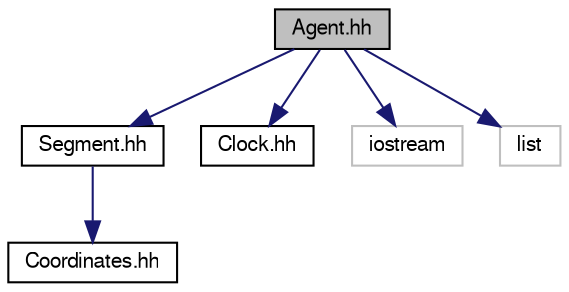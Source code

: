 digraph G
{
  edge [fontname="FreeSans",fontsize="10",labelfontname="FreeSans",labelfontsize="10"];
  node [fontname="FreeSans",fontsize="10",shape=record];
  Node1 [label="Agent.hh",height=0.2,width=0.4,color="black", fillcolor="grey75", style="filled" fontcolor="black"];
  Node1 -> Node2 [color="midnightblue",fontsize="10",style="solid",fontname="FreeSans"];
  Node2 [label="Segment.hh",height=0.2,width=0.4,color="black", fillcolor="white", style="filled",URL="$Segment_8hh.html",tooltip="Zawiera opis klasy Segment."];
  Node2 -> Node3 [color="midnightblue",fontsize="10",style="solid",fontname="FreeSans"];
  Node3 [label="Coordinates.hh",height=0.2,width=0.4,color="black", fillcolor="white", style="filled",URL="$Coordinates_8hh.html",tooltip="Zawiera opis klasy Coordinates."];
  Node1 -> Node4 [color="midnightblue",fontsize="10",style="solid",fontname="FreeSans"];
  Node4 [label="Clock.hh",height=0.2,width=0.4,color="black", fillcolor="white", style="filled",URL="$Clock_8hh.html",tooltip="Zawiera opis klasy Clock."];
  Node1 -> Node5 [color="midnightblue",fontsize="10",style="solid",fontname="FreeSans"];
  Node5 [label="iostream",height=0.2,width=0.4,color="grey75", fillcolor="white", style="filled"];
  Node1 -> Node6 [color="midnightblue",fontsize="10",style="solid",fontname="FreeSans"];
  Node6 [label="list",height=0.2,width=0.4,color="grey75", fillcolor="white", style="filled"];
}
